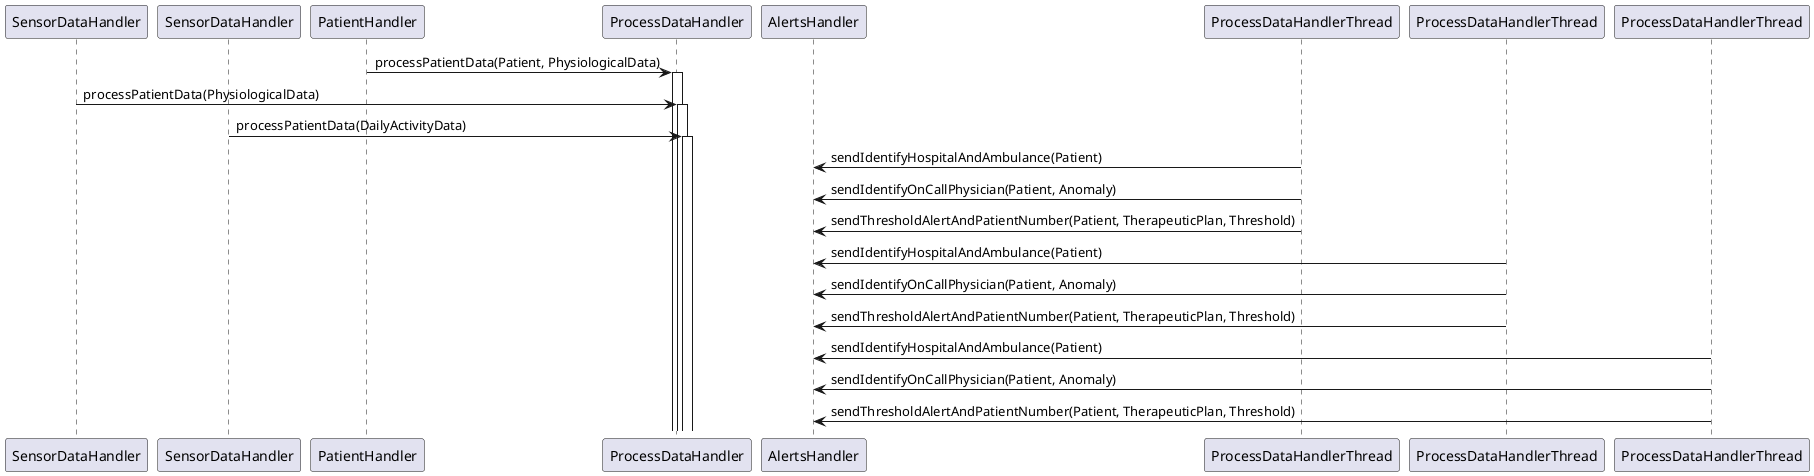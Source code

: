 @startuml process_data_handler
participant SensorDataHandler as SDH1
participant SensorDataHandler as SDH2
participant PatientHandler as PH
participant ProcessDataHandler as PDH
participant AlertsHandler as AH
participant ProcessDataHandlerThread as PDH1
participant ProcessDataHandlerThread as PDH2
participant ProcessDataHandlerThread as PDH3

PH -> PDH ++ : processPatientData(Patient, PhysiologicalData)



SDH1 -> PDH ++ : processPatientData(PhysiologicalData)
SDH2 -> PDH ++ : processPatientData(DailyActivityData)

PDH1 -> AH : sendIdentifyHospitalAndAmbulance(Patient)
PDH1 -> AH : sendIdentifyOnCallPhysician(Patient, Anomaly)
PDH1 -> AH : sendThresholdAlertAndPatientNumber(Patient, TherapeuticPlan, Threshold)

PDH2 -> AH : sendIdentifyHospitalAndAmbulance(Patient)
PDH2 -> AH : sendIdentifyOnCallPhysician(Patient, Anomaly)
PDH2 -> AH : sendThresholdAlertAndPatientNumber(Patient, TherapeuticPlan, Threshold)

PDH3 -> AH : sendIdentifyHospitalAndAmbulance(Patient)
PDH3 -> AH : sendIdentifyOnCallPhysician(Patient, Anomaly)
PDH3 -> AH : sendThresholdAlertAndPatientNumber(Patient, TherapeuticPlan, Threshold)

@enduml
